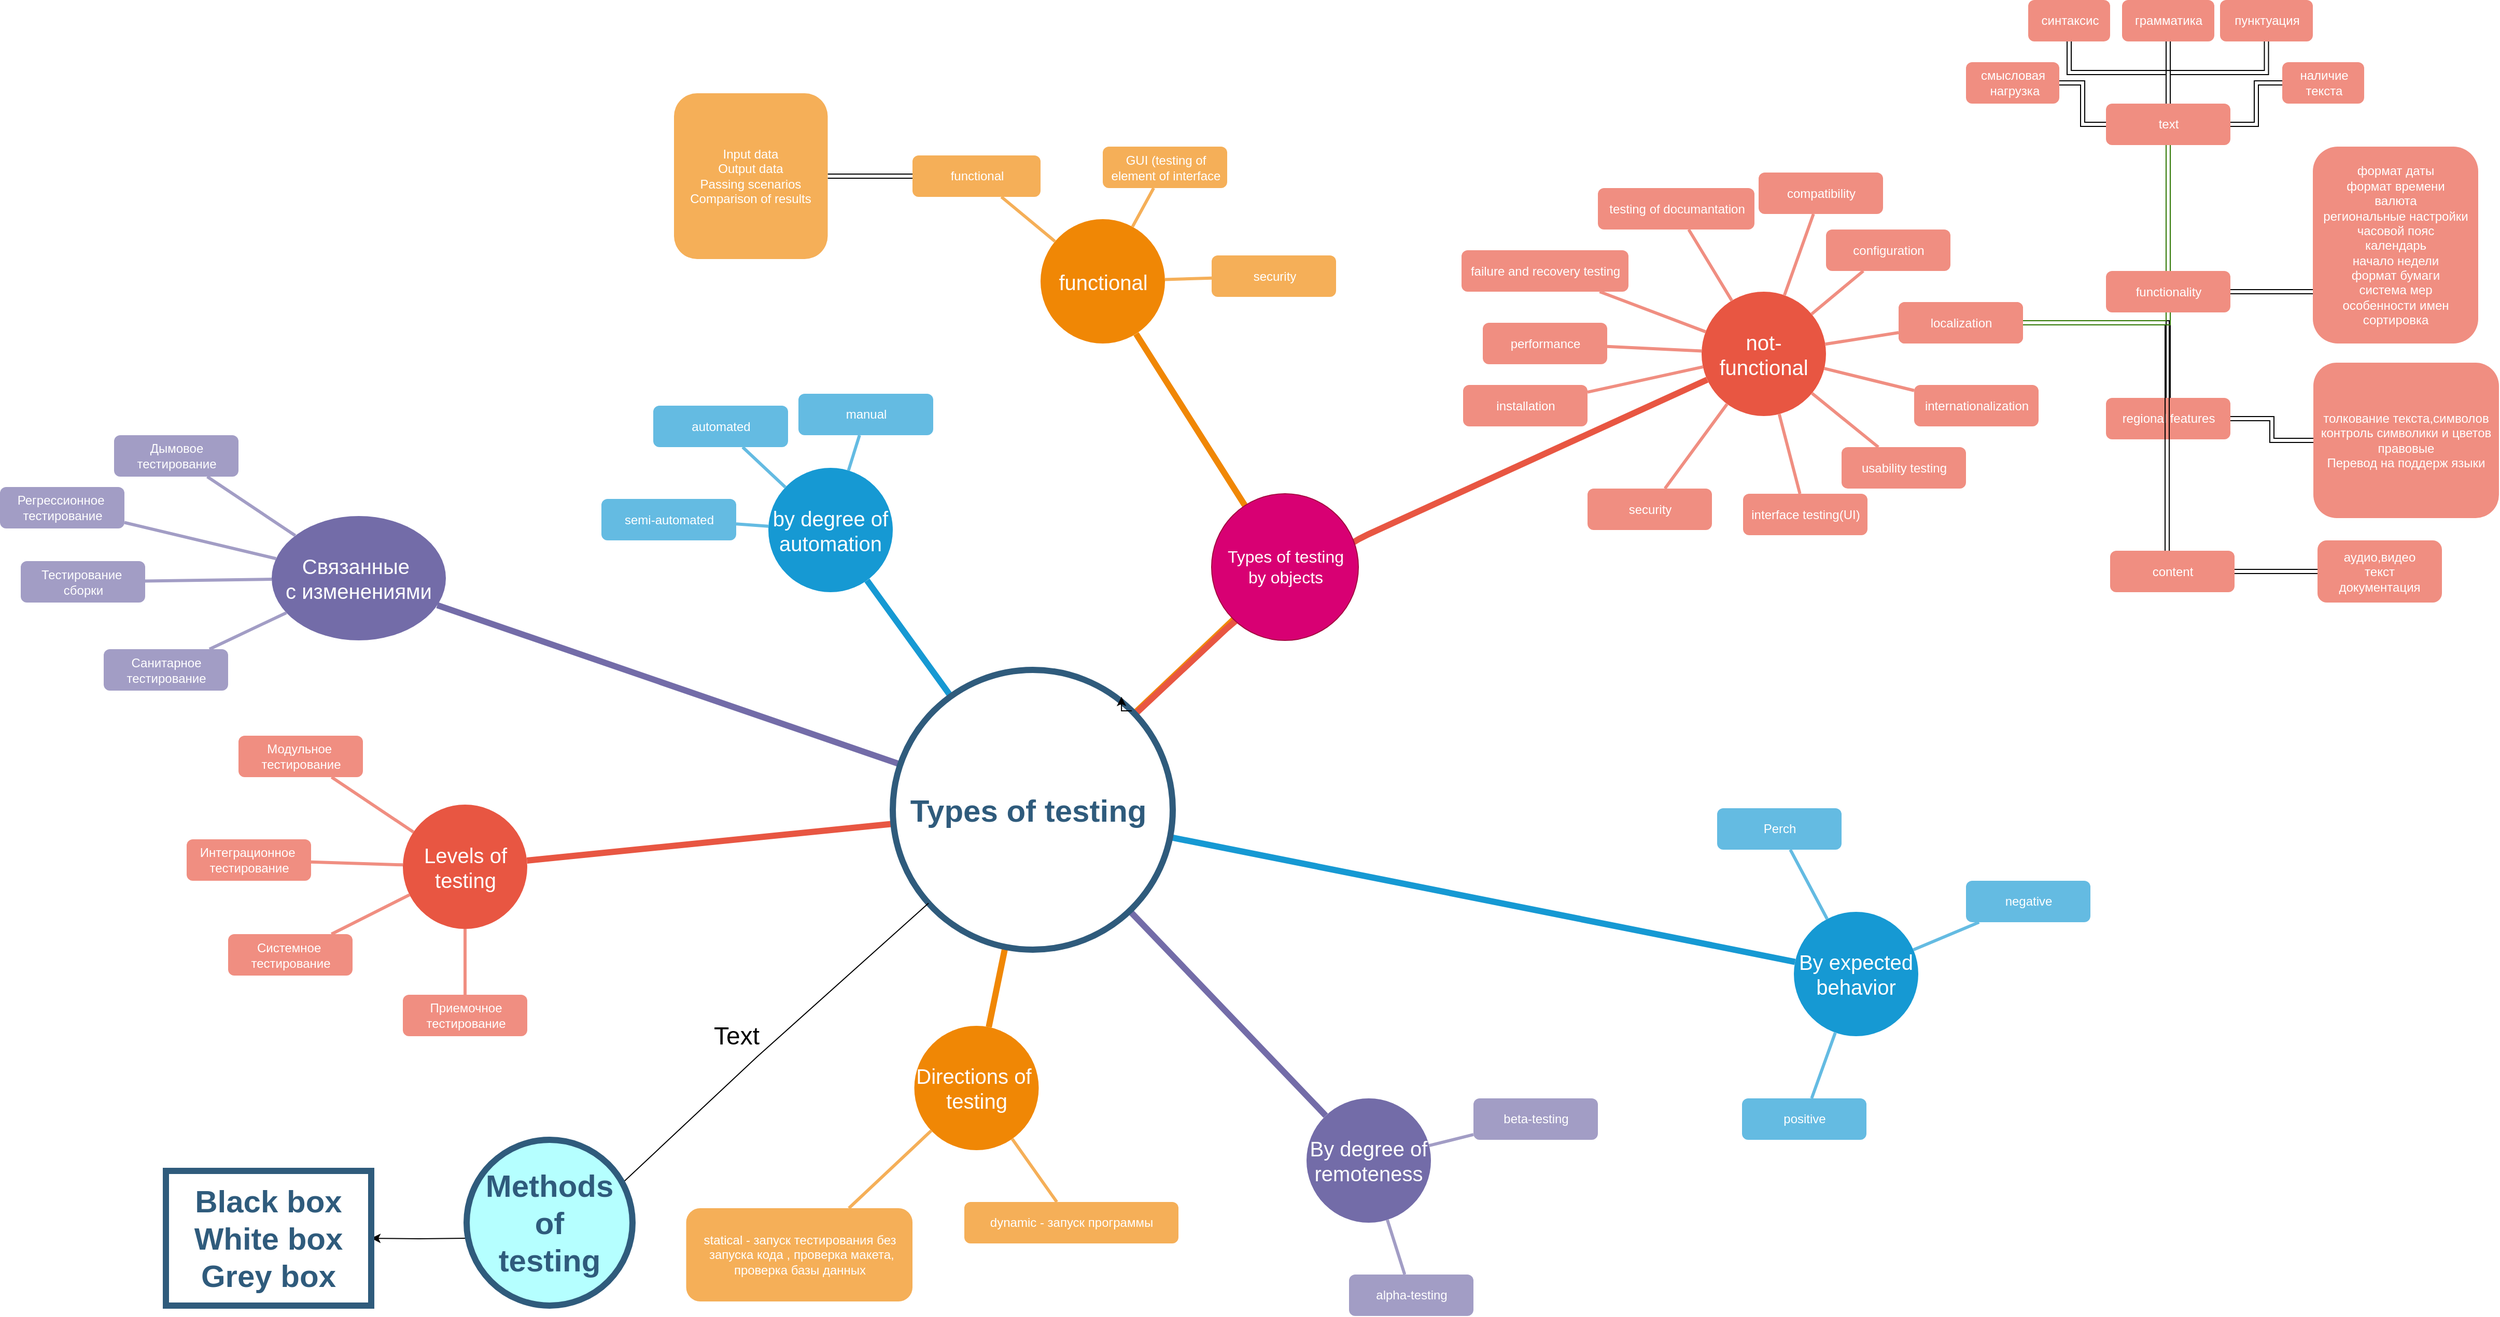 <mxfile version="20.3.5" type="github">
  <diagram id="6a731a19-8d31-9384-78a2-239565b7b9f0" name="Page-1">
    <mxGraphModel dx="3472" dy="2060" grid="1" gridSize="10" guides="1" tooltips="1" connect="1" arrows="1" fold="1" page="1" pageScale="1" pageWidth="1169" pageHeight="827" background="none" math="0" shadow="0">
      <root>
        <mxCell id="0" />
        <mxCell id="1" parent="0" />
        <mxCell id="1350" value="by degree of automation" style="ellipse;whiteSpace=wrap;html=1;shadow=0;fontFamily=Helvetica;fontSize=20;fontColor=#FFFFFF;align=center;strokeWidth=3;fillColor=#1699D3;strokeColor=none;" parent="1" vertex="1">
          <mxGeometry x="841" y="481.5" width="120" height="120" as="geometry" />
        </mxCell>
        <mxCell id="1351" value="functional" style="ellipse;whiteSpace=wrap;html=1;shadow=0;fontFamily=Helvetica;fontSize=20;fontColor=#FFFFFF;align=center;strokeWidth=3;fillColor=#F08705;strokeColor=none;gradientColor=none;" parent="1" vertex="1">
          <mxGeometry x="1103.5" y="241.5" width="120" height="120" as="geometry" />
        </mxCell>
        <mxCell id="1352" value="not-functional" style="ellipse;whiteSpace=wrap;html=1;shadow=0;fontFamily=Helvetica;fontSize=20;fontColor=#FFFFFF;align=center;strokeWidth=3;fillColor=#E85642;strokeColor=none;" parent="1" vertex="1">
          <mxGeometry x="1741" y="311.5" width="120" height="120" as="geometry" />
        </mxCell>
        <mxCell id="1353" value="By expected behavior" style="ellipse;whiteSpace=wrap;html=1;shadow=0;fontFamily=Helvetica;fontSize=20;fontColor=#FFFFFF;align=center;strokeWidth=3;fillColor=#1699D3;strokeColor=none;" parent="1" vertex="1">
          <mxGeometry x="1830" y="910" width="120" height="120" as="geometry" />
        </mxCell>
        <mxCell id="1354" value="By degree of remoteness" style="ellipse;whiteSpace=wrap;html=1;shadow=0;fontFamily=Helvetica;fontSize=20;fontColor=#FFFFFF;align=center;strokeWidth=3;fillColor=#736ca8;strokeColor=none;" parent="1" vertex="1">
          <mxGeometry x="1360" y="1090" width="120" height="120" as="geometry" />
        </mxCell>
        <mxCell id="1355" value="Directions of&amp;nbsp;&lt;br&gt;testing" style="ellipse;whiteSpace=wrap;html=1;shadow=0;fontFamily=Helvetica;fontSize=20;fontColor=#FFFFFF;align=center;strokeWidth=3;fillColor=#F08705;strokeColor=none;" parent="1" vertex="1">
          <mxGeometry x="981.75" y="1020" width="120" height="120" as="geometry" />
        </mxCell>
        <mxCell id="1356" value="Levels of testing" style="ellipse;whiteSpace=wrap;html=1;shadow=0;fontFamily=Helvetica;fontSize=20;fontColor=#FFFFFF;align=center;strokeWidth=3;fillColor=#E85642;strokeColor=none;" parent="1" vertex="1">
          <mxGeometry x="488.5" y="806.5" width="120" height="120" as="geometry" />
        </mxCell>
        <mxCell id="1359" style="endArrow=none;strokeWidth=6;strokeColor=#1699D3;html=1;" parent="1" source="1515" target="1350" edge="1">
          <mxGeometry relative="1" as="geometry" />
        </mxCell>
        <mxCell id="1360" style="endArrow=none;strokeWidth=6;strokeColor=#f08705;html=1;" parent="1" source="1515" target="1351" edge="1">
          <mxGeometry relative="1" as="geometry">
            <Array as="points">
              <mxPoint x="1340" y="580" />
            </Array>
          </mxGeometry>
        </mxCell>
        <mxCell id="1361" style="endArrow=none;strokeWidth=6;strokeColor=#E85642;html=1;" parent="1" source="1515" target="1352" edge="1">
          <mxGeometry relative="1" as="geometry">
            <Array as="points">
              <mxPoint x="1290" y="630" />
              <mxPoint x="1410" y="550" />
            </Array>
          </mxGeometry>
        </mxCell>
        <mxCell id="1362" style="endArrow=none;strokeWidth=6;strokeColor=#1699D3;html=1;" parent="1" source="1515" target="1353" edge="1">
          <mxGeometry relative="1" as="geometry" />
        </mxCell>
        <mxCell id="1363" style="endArrow=none;strokeWidth=6;strokeColor=#736CA8;html=1;" parent="1" source="1515" target="1516" edge="1">
          <mxGeometry relative="1" as="geometry" />
        </mxCell>
        <mxCell id="1364" style="endArrow=none;strokeWidth=6;strokeColor=#736ca8;html=1;" parent="1" source="1515" target="1354" edge="1">
          <mxGeometry relative="1" as="geometry" />
        </mxCell>
        <mxCell id="1365" value="" style="edgeStyle=none;endArrow=none;strokeWidth=6;strokeColor=#F08705;html=1;" parent="1" source="1515" target="1355" edge="1">
          <mxGeometry x="181" y="226.5" width="100" height="100" as="geometry">
            <mxPoint x="181" y="326.5" as="sourcePoint" />
            <mxPoint x="281" y="226.5" as="targetPoint" />
          </mxGeometry>
        </mxCell>
        <mxCell id="1366" value="" style="edgeStyle=none;endArrow=none;strokeWidth=6;strokeColor=#E85642;html=1;" parent="1" source="1515" target="1356" edge="1">
          <mxGeometry x="181" y="226.5" width="100" height="100" as="geometry">
            <mxPoint x="181" y="326.5" as="sourcePoint" />
            <mxPoint x="281" y="226.5" as="targetPoint" />
          </mxGeometry>
        </mxCell>
        <mxCell id="1369" value="semi-automated" style="rounded=1;fillColor=#64BBE2;strokeColor=none;strokeWidth=3;shadow=0;html=1;fontColor=#FFFFFF;" parent="1" vertex="1">
          <mxGeometry x="680" y="511.5" width="130" height="40" as="geometry" />
        </mxCell>
        <mxCell id="1370" value="automated" style="rounded=1;fillColor=#64BBE2;strokeColor=none;strokeWidth=3;shadow=0;html=1;fontColor=#FFFFFF;" parent="1" vertex="1">
          <mxGeometry x="730" y="421.5" width="130" height="40" as="geometry" />
        </mxCell>
        <mxCell id="1371" value="manual" style="rounded=1;fillColor=#64BBE2;strokeColor=none;strokeWidth=3;shadow=0;html=1;fontColor=#FFFFFF;" parent="1" vertex="1">
          <mxGeometry x="870" y="410" width="130" height="40" as="geometry" />
        </mxCell>
        <mxCell id="1381" value="" style="edgeStyle=none;endArrow=none;strokeWidth=3;strokeColor=#64BBE2;html=1;" parent="1" source="1350" target="1369" edge="1">
          <mxGeometry x="-221.5" y="56.5" width="100" height="100" as="geometry">
            <mxPoint x="-221.5" y="156.5" as="sourcePoint" />
            <mxPoint x="-121.5" y="56.5" as="targetPoint" />
          </mxGeometry>
        </mxCell>
        <mxCell id="1382" value="" style="edgeStyle=none;endArrow=none;strokeWidth=3;strokeColor=#64BBE2;html=1;" parent="1" source="1350" target="1370" edge="1">
          <mxGeometry x="-221.5" y="56.5" width="100" height="100" as="geometry">
            <mxPoint x="-221.5" y="156.5" as="sourcePoint" />
            <mxPoint x="-121.5" y="56.5" as="targetPoint" />
          </mxGeometry>
        </mxCell>
        <mxCell id="1383" value="" style="edgeStyle=none;endArrow=none;strokeWidth=3;strokeColor=#64BBE2;html=1;" parent="1" source="1350" target="1371" edge="1">
          <mxGeometry x="-221.5" y="56.5" width="100" height="100" as="geometry">
            <mxPoint x="-221.5" y="156.5" as="sourcePoint" />
            <mxPoint x="-121.5" y="56.5" as="targetPoint" />
          </mxGeometry>
        </mxCell>
        <mxCell id="yMDogHoE84hEe4hK3NDy-1593" value="" style="edgeStyle=orthogonalEdgeStyle;shape=link;rounded=0;orthogonalLoop=1;jettySize=auto;html=1;fontSize=24;fillColor=#3DA92C;" edge="1" parent="1" source="1393" target="yMDogHoE84hEe4hK3NDy-1592">
          <mxGeometry relative="1" as="geometry" />
        </mxCell>
        <mxCell id="1393" value="functional" style="rounded=1;fillColor=#f5af58;strokeColor=none;strokeWidth=3;shadow=0;html=1;fontColor=#FFFFFF;" parent="1" vertex="1">
          <mxGeometry x="980" y="180" width="123.5" height="40" as="geometry" />
        </mxCell>
        <mxCell id="1394" value="GUI (testing of&lt;br&gt;element of interface" style="rounded=1;fillColor=#f5af58;strokeColor=none;strokeWidth=3;shadow=0;html=1;fontColor=#FFFFFF;" parent="1" vertex="1">
          <mxGeometry x="1163.5" y="171.5" width="120" height="40" as="geometry" />
        </mxCell>
        <mxCell id="1395" value="security" style="rounded=1;fillColor=#f5af58;strokeColor=none;strokeWidth=3;shadow=0;html=1;fontColor=#FFFFFF;" parent="1" vertex="1">
          <mxGeometry x="1268.5" y="276.5" width="120" height="40" as="geometry" />
        </mxCell>
        <mxCell id="1405" value="" style="edgeStyle=none;endArrow=none;strokeWidth=3;strokeColor=#F5AF58;html=1;" parent="1" source="1351" target="1393" edge="1">
          <mxGeometry x="3.5" y="21.5" width="100" height="100" as="geometry">
            <mxPoint x="3.5" y="121.5" as="sourcePoint" />
            <mxPoint x="103.5" y="21.5" as="targetPoint" />
          </mxGeometry>
        </mxCell>
        <mxCell id="1406" value="" style="edgeStyle=none;endArrow=none;strokeWidth=3;strokeColor=#F5AF58;html=1;" parent="1" source="1351" target="1394" edge="1">
          <mxGeometry x="3.5" y="21.5" width="100" height="100" as="geometry">
            <mxPoint x="3.5" y="121.5" as="sourcePoint" />
            <mxPoint x="103.5" y="21.5" as="targetPoint" />
          </mxGeometry>
        </mxCell>
        <mxCell id="1407" value="" style="edgeStyle=none;endArrow=none;strokeWidth=3;strokeColor=#F5AF58;html=1;" parent="1" source="1351" target="1395" edge="1">
          <mxGeometry x="3.5" y="21.5" width="100" height="100" as="geometry">
            <mxPoint x="3.5" y="121.5" as="sourcePoint" />
            <mxPoint x="103.5" y="21.5" as="targetPoint" />
          </mxGeometry>
        </mxCell>
        <mxCell id="1412" value="internationalization" style="rounded=1;fillColor=#f08e81;strokeColor=none;strokeWidth=3;shadow=0;html=1;fontColor=#FFFFFF;" parent="1" vertex="1">
          <mxGeometry x="1946" y="401.5" width="120" height="40" as="geometry" />
        </mxCell>
        <mxCell id="1413" value="installation" style="rounded=1;fillColor=#f08e81;strokeColor=none;strokeWidth=3;shadow=0;html=1;fontColor=#FFFFFF;" parent="1" vertex="1">
          <mxGeometry x="1511" y="401.5" width="120" height="40" as="geometry" />
        </mxCell>
        <mxCell id="1414" value="performance" style="rounded=1;fillColor=#f08e81;strokeColor=none;strokeWidth=3;shadow=0;html=1;fontColor=#FFFFFF;" parent="1" vertex="1">
          <mxGeometry x="1530" y="341.5" width="120" height="40" as="geometry" />
        </mxCell>
        <mxCell id="yMDogHoE84hEe4hK3NDy-1545" style="edgeStyle=orthogonalEdgeStyle;rounded=0;orthogonalLoop=1;jettySize=auto;html=1;exitX=0;exitY=0.5;exitDx=0;exitDy=0;fontSize=24;" edge="1" parent="1" source="1415">
          <mxGeometry relative="1" as="geometry">
            <mxPoint x="1520" y="311.13" as="targetPoint" />
          </mxGeometry>
        </mxCell>
        <mxCell id="1415" value="failure and recovery testing" style="rounded=1;fillColor=#f08e81;strokeColor=none;strokeWidth=3;shadow=0;html=1;fontColor=#FFFFFF;" parent="1" vertex="1">
          <mxGeometry x="1509.5" y="271.5" width="161" height="40" as="geometry" />
        </mxCell>
        <mxCell id="1416" value="testing of documantation" style="rounded=1;fillColor=#f08e81;strokeColor=none;strokeWidth=3;shadow=0;html=1;fontColor=#FFFFFF;" parent="1" vertex="1">
          <mxGeometry x="1641" y="211.5" width="151" height="40" as="geometry" />
        </mxCell>
        <mxCell id="1417" value="compatibility" style="rounded=1;fillColor=#f08e81;strokeColor=none;strokeWidth=3;shadow=0;html=1;fontColor=#FFFFFF;" parent="1" vertex="1">
          <mxGeometry x="1796" y="196.5" width="120" height="40" as="geometry" />
        </mxCell>
        <mxCell id="1418" value="configuration" style="rounded=1;fillColor=#f08e81;strokeColor=none;strokeWidth=3;shadow=0;html=1;fontColor=#FFFFFF;" parent="1" vertex="1">
          <mxGeometry x="1861" y="251.5" width="120" height="40" as="geometry" />
        </mxCell>
        <mxCell id="1419" value="localization" style="rounded=1;fillColor=#f08e81;strokeColor=none;strokeWidth=3;shadow=0;html=1;fontColor=#FFFFFF;" parent="1" vertex="1">
          <mxGeometry x="1931" y="321.5" width="120" height="40" as="geometry" />
        </mxCell>
        <mxCell id="1420" value="security" style="rounded=1;fillColor=#f08e81;strokeColor=none;strokeWidth=3;shadow=0;html=1;fontColor=#FFFFFF;" parent="1" vertex="1">
          <mxGeometry x="1631" y="501.5" width="120" height="40" as="geometry" />
        </mxCell>
        <mxCell id="1421" value="interface testing(UI)" style="rounded=1;fillColor=#f08e81;strokeColor=none;strokeWidth=3;shadow=0;html=1;fontColor=#FFFFFF;" parent="1" vertex="1">
          <mxGeometry x="1781" y="506.5" width="120" height="40" as="geometry" />
        </mxCell>
        <mxCell id="1422" value="usability testing" style="rounded=1;fillColor=#f08e81;strokeColor=none;strokeWidth=3;shadow=0;html=1;fontColor=#FFFFFF;" parent="1" vertex="1">
          <mxGeometry x="1876" y="461.5" width="120" height="40" as="geometry" />
        </mxCell>
        <mxCell id="1424" value="" style="edgeStyle=none;endArrow=none;strokeWidth=3;strokeColor=#F08E81;html=1;" parent="1" source="1352" target="1413" edge="1">
          <mxGeometry x="31" y="106.5" width="100" height="100" as="geometry">
            <mxPoint x="31" y="206.5" as="sourcePoint" />
            <mxPoint x="131" y="106.5" as="targetPoint" />
          </mxGeometry>
        </mxCell>
        <mxCell id="1425" value="" style="edgeStyle=none;endArrow=none;strokeWidth=3;strokeColor=#F08E81;html=1;" parent="1" source="1352" target="1414" edge="1">
          <mxGeometry x="31" y="106.5" width="100" height="100" as="geometry">
            <mxPoint x="31" y="206.5" as="sourcePoint" />
            <mxPoint x="131" y="106.5" as="targetPoint" />
          </mxGeometry>
        </mxCell>
        <mxCell id="1426" value="" style="edgeStyle=none;endArrow=none;strokeWidth=3;strokeColor=#F08E81;html=1;" parent="1" source="1352" target="1415" edge="1">
          <mxGeometry x="31" y="106.5" width="100" height="100" as="geometry">
            <mxPoint x="31" y="206.5" as="sourcePoint" />
            <mxPoint x="131" y="106.5" as="targetPoint" />
          </mxGeometry>
        </mxCell>
        <mxCell id="1427" value="" style="edgeStyle=none;endArrow=none;strokeWidth=3;strokeColor=#F08E81;html=1;" parent="1" source="1352" target="1416" edge="1">
          <mxGeometry x="31" y="106.5" width="100" height="100" as="geometry">
            <mxPoint x="31" y="206.5" as="sourcePoint" />
            <mxPoint x="131" y="106.5" as="targetPoint" />
          </mxGeometry>
        </mxCell>
        <mxCell id="1428" value="" style="edgeStyle=none;endArrow=none;strokeWidth=3;strokeColor=#F08E81;html=1;" parent="1" source="1352" target="1417" edge="1">
          <mxGeometry x="31" y="106.5" width="100" height="100" as="geometry">
            <mxPoint x="31" y="206.5" as="sourcePoint" />
            <mxPoint x="131" y="106.5" as="targetPoint" />
          </mxGeometry>
        </mxCell>
        <mxCell id="1429" value="" style="edgeStyle=none;endArrow=none;strokeWidth=3;strokeColor=#F08E81;html=1;" parent="1" source="1352" target="1418" edge="1">
          <mxGeometry x="31" y="106.5" width="100" height="100" as="geometry">
            <mxPoint x="31" y="206.5" as="sourcePoint" />
            <mxPoint x="131" y="106.5" as="targetPoint" />
          </mxGeometry>
        </mxCell>
        <mxCell id="1430" value="" style="edgeStyle=none;endArrow=none;strokeWidth=3;strokeColor=#F08E81;html=1;" parent="1" source="1352" target="1419" edge="1">
          <mxGeometry x="31" y="106.5" width="100" height="100" as="geometry">
            <mxPoint x="31" y="206.5" as="sourcePoint" />
            <mxPoint x="131" y="106.5" as="targetPoint" />
          </mxGeometry>
        </mxCell>
        <mxCell id="1431" value="" style="edgeStyle=none;endArrow=none;strokeWidth=3;strokeColor=#F08E81;html=1;" parent="1" source="1352" target="1412" edge="1">
          <mxGeometry x="31" y="106.5" width="100" height="100" as="geometry">
            <mxPoint x="31" y="206.5" as="sourcePoint" />
            <mxPoint x="131" y="106.5" as="targetPoint" />
          </mxGeometry>
        </mxCell>
        <mxCell id="1432" value="" style="edgeStyle=none;endArrow=none;strokeWidth=3;strokeColor=#F08E81;html=1;" parent="1" source="1352" target="1422" edge="1">
          <mxGeometry x="31" y="106.5" width="100" height="100" as="geometry">
            <mxPoint x="31" y="206.5" as="sourcePoint" />
            <mxPoint x="131" y="106.5" as="targetPoint" />
          </mxGeometry>
        </mxCell>
        <mxCell id="1433" value="" style="edgeStyle=none;endArrow=none;strokeWidth=3;strokeColor=#F08E81;html=1;" parent="1" source="1352" target="1421" edge="1">
          <mxGeometry x="31" y="106.5" width="100" height="100" as="geometry">
            <mxPoint x="31" y="206.5" as="sourcePoint" />
            <mxPoint x="131" y="106.5" as="targetPoint" />
          </mxGeometry>
        </mxCell>
        <mxCell id="1434" value="" style="edgeStyle=none;endArrow=none;strokeWidth=3;strokeColor=#F08E81;html=1;" parent="1" source="1352" target="1420" edge="1">
          <mxGeometry x="31" y="106.5" width="100" height="100" as="geometry">
            <mxPoint x="31" y="206.5" as="sourcePoint" />
            <mxPoint x="131" y="106.5" as="targetPoint" />
          </mxGeometry>
        </mxCell>
        <mxCell id="1435" value="Perch" style="rounded=1;fillColor=#64BBE2;strokeColor=none;strokeWidth=3;shadow=0;html=1;fontColor=#FFFFFF;" parent="1" vertex="1">
          <mxGeometry x="1756" y="810" width="120" height="40" as="geometry" />
        </mxCell>
        <mxCell id="1441" value="positive" style="rounded=1;fillColor=#64BBE2;strokeColor=none;strokeWidth=3;shadow=0;html=1;fontColor=#FFFFFF;" parent="1" vertex="1">
          <mxGeometry x="1780" y="1090" width="120" height="40" as="geometry" />
        </mxCell>
        <mxCell id="1442" value="negative" style="rounded=1;fillColor=#64BBE2;strokeColor=none;strokeWidth=3;shadow=0;html=1;fontColor=#FFFFFF;" parent="1" vertex="1">
          <mxGeometry x="1996" y="880" width="120" height="40" as="geometry" />
        </mxCell>
        <mxCell id="1446" value="" style="edgeStyle=none;endArrow=none;strokeWidth=3;strokeColor=#64BBE2;html=1;" parent="1" source="1353" target="1435" edge="1">
          <mxGeometry x="-24" y="196.5" width="100" height="100" as="geometry">
            <mxPoint x="-24" y="296.5" as="sourcePoint" />
            <mxPoint x="76" y="196.5" as="targetPoint" />
          </mxGeometry>
        </mxCell>
        <mxCell id="1452" value="" style="edgeStyle=none;endArrow=none;strokeWidth=3;strokeColor=#64BBE2;html=1;" parent="1" source="1353" target="1442" edge="1">
          <mxGeometry x="-24" y="196.5" width="100" height="100" as="geometry">
            <mxPoint x="-24" y="296.5" as="sourcePoint" />
            <mxPoint x="76" y="196.5" as="targetPoint" />
          </mxGeometry>
        </mxCell>
        <mxCell id="1453" value="" style="edgeStyle=none;endArrow=none;strokeWidth=3;strokeColor=#64BBE2;html=1;" parent="1" source="1353" target="1441" edge="1">
          <mxGeometry x="-24" y="196.5" width="100" height="100" as="geometry">
            <mxPoint x="-24" y="296.5" as="sourcePoint" />
            <mxPoint x="76" y="196.5" as="targetPoint" />
          </mxGeometry>
        </mxCell>
        <mxCell id="1460" value="beta-testing" style="rounded=1;fillColor=#a29dc5;strokeColor=none;strokeWidth=3;shadow=0;html=1;fontColor=#FFFFFF;" parent="1" vertex="1">
          <mxGeometry x="1521" y="1090" width="120" height="40" as="geometry" />
        </mxCell>
        <mxCell id="1461" value="alpha-testing" style="rounded=1;fillColor=#a29dc5;strokeColor=none;strokeWidth=3;shadow=0;html=1;fontColor=#FFFFFF;" parent="1" vertex="1">
          <mxGeometry x="1401" y="1260" width="120" height="40" as="geometry" />
        </mxCell>
        <mxCell id="1463" value="" style="edgeStyle=none;endArrow=none;strokeWidth=3;strokeColor=#A29DC5;html=1;" parent="1" source="1354" target="1460" edge="1">
          <mxGeometry x="251" y="-103.5" width="100" height="100" as="geometry">
            <mxPoint x="251" y="-3.5" as="sourcePoint" />
            <mxPoint x="351" y="-103.5" as="targetPoint" />
          </mxGeometry>
        </mxCell>
        <mxCell id="1464" value="" style="edgeStyle=none;endArrow=none;strokeWidth=3;strokeColor=#A29DC5;html=1;" parent="1" source="1354" target="1461" edge="1">
          <mxGeometry x="251" y="-103.5" width="100" height="100" as="geometry">
            <mxPoint x="251" y="-3.5" as="sourcePoint" />
            <mxPoint x="351" y="-103.5" as="targetPoint" />
          </mxGeometry>
        </mxCell>
        <mxCell id="1472" value="dynamic - запуск программы" style="rounded=1;fillColor=#f5af58;strokeColor=none;strokeWidth=3;shadow=0;html=1;fontColor=#FFFFFF;" parent="1" vertex="1">
          <mxGeometry x="1030" y="1190" width="206.5" height="40" as="geometry" />
        </mxCell>
        <mxCell id="1474" value="statical - запуск тестирования без&lt;br&gt;&amp;nbsp;запуска кода , проверка макета, &lt;br&gt;проверка базы данных" style="rounded=1;fillColor=#f5af58;strokeColor=none;strokeWidth=3;shadow=0;html=1;fontColor=#FFFFFF;" parent="1" vertex="1">
          <mxGeometry x="761.75" y="1196" width="218.25" height="90" as="geometry" />
        </mxCell>
        <mxCell id="1484" value="" style="edgeStyle=none;endArrow=none;strokeWidth=3;strokeColor=#F5AF58;html=1;" parent="1" source="1355" target="1472" edge="1">
          <mxGeometry x="243.5" y="39" width="100" height="100" as="geometry">
            <mxPoint x="243.5" y="139" as="sourcePoint" />
            <mxPoint x="343.5" y="39" as="targetPoint" />
          </mxGeometry>
        </mxCell>
        <mxCell id="1486" value="" style="edgeStyle=none;endArrow=none;strokeWidth=3;strokeColor=#F5AF58;html=1;" parent="1" source="1355" target="1474" edge="1">
          <mxGeometry x="243.5" y="39" width="100" height="100" as="geometry">
            <mxPoint x="243.5" y="139" as="sourcePoint" />
            <mxPoint x="343.5" y="39" as="targetPoint" />
          </mxGeometry>
        </mxCell>
        <mxCell id="1495" value="Модульное&amp;nbsp;&lt;br&gt;тестирование" style="rounded=1;fillColor=#f08e81;strokeColor=none;strokeWidth=3;shadow=0;html=1;fontColor=#FFFFFF;" parent="1" vertex="1">
          <mxGeometry x="330" y="740" width="120" height="40" as="geometry" />
        </mxCell>
        <mxCell id="1496" value="Интеграционное&amp;nbsp;&lt;br&gt;тестирование" style="rounded=1;fillColor=#f08e81;strokeColor=none;strokeWidth=3;shadow=0;html=1;fontColor=#FFFFFF;" parent="1" vertex="1">
          <mxGeometry x="280" y="840" width="120" height="40" as="geometry" />
        </mxCell>
        <mxCell id="1497" value="Системное&amp;nbsp;&lt;br&gt;тестирование" style="rounded=1;fillColor=#f08e81;strokeColor=none;strokeWidth=3;shadow=0;html=1;fontColor=#FFFFFF;" parent="1" vertex="1">
          <mxGeometry x="320" y="931.5" width="120" height="40" as="geometry" />
        </mxCell>
        <mxCell id="1498" value="Приемочное &lt;br&gt;тестирование" style="rounded=1;fillColor=#f08e81;strokeColor=none;strokeWidth=3;shadow=0;html=1;fontColor=#FFFFFF;" parent="1" vertex="1">
          <mxGeometry x="488.5" y="990" width="120" height="40" as="geometry" />
        </mxCell>
        <mxCell id="1508" value="" style="edgeStyle=none;endArrow=none;strokeWidth=3;strokeColor=#F08E81;html=1;" parent="1" source="1356" target="1495" edge="1">
          <mxGeometry x="188.5" y="51.5" width="100" height="100" as="geometry">
            <mxPoint x="188.5" y="151.5" as="sourcePoint" />
            <mxPoint x="288.5" y="51.5" as="targetPoint" />
          </mxGeometry>
        </mxCell>
        <mxCell id="1509" value="" style="edgeStyle=none;endArrow=none;strokeWidth=3;strokeColor=#F08E81;html=1;" parent="1" source="1356" target="1496" edge="1">
          <mxGeometry x="188.5" y="51.5" width="100" height="100" as="geometry">
            <mxPoint x="188.5" y="151.5" as="sourcePoint" />
            <mxPoint x="288.5" y="51.5" as="targetPoint" />
          </mxGeometry>
        </mxCell>
        <mxCell id="1510" value="" style="edgeStyle=none;endArrow=none;strokeWidth=3;strokeColor=#F08E81;html=1;" parent="1" source="1356" target="1497" edge="1">
          <mxGeometry x="188.5" y="51.5" width="100" height="100" as="geometry">
            <mxPoint x="188.5" y="151.5" as="sourcePoint" />
            <mxPoint x="288.5" y="51.5" as="targetPoint" />
          </mxGeometry>
        </mxCell>
        <mxCell id="1511" value="" style="edgeStyle=none;endArrow=none;strokeWidth=3;strokeColor=#F08E81;html=1;" parent="1" source="1356" target="1498" edge="1">
          <mxGeometry x="188.5" y="51.5" width="100" height="100" as="geometry">
            <mxPoint x="188.5" y="151.5" as="sourcePoint" />
            <mxPoint x="288.5" y="51.5" as="targetPoint" />
          </mxGeometry>
        </mxCell>
        <mxCell id="1514" style="edgeStyle=orthogonalEdgeStyle;rounded=0;html=1;exitX=0.75;exitY=0;entryX=0.75;entryY=0;startArrow=none;startFill=0;endArrow=block;endFill=1;jettySize=auto;orthogonalLoop=1;strokeColor=#12aab5;strokeWidth=6;fontSize=20;fontColor=#2F5B7C;" parent="1" source="1414" target="1414" edge="1">
          <mxGeometry relative="1" as="geometry" />
        </mxCell>
        <mxCell id="1515" value="Types of testing&amp;nbsp;" style="ellipse;whiteSpace=wrap;html=1;shadow=0;fontFamily=Helvetica;fontSize=30;fontColor=#2F5B7C;align=center;strokeColor=#2F5B7C;strokeWidth=6;fillColor=#FFFFFF;fontStyle=1;gradientColor=none;" parent="1" vertex="1">
          <mxGeometry x="961" y="676.5" width="270" height="270" as="geometry" />
        </mxCell>
        <mxCell id="1516" value="Связанные&amp;nbsp;&lt;br&gt;с изменениями" style="ellipse;whiteSpace=wrap;html=1;shadow=0;fontFamily=Helvetica;fontSize=20;fontColor=#FFFFFF;align=center;strokeWidth=3;fillColor=#736ca8;strokeColor=none;" parent="1" vertex="1">
          <mxGeometry x="362" y="528" width="168" height="120" as="geometry" />
        </mxCell>
        <mxCell id="1522" value="Дымовое &lt;br&gt;тестирование" style="rounded=1;fillColor=#a29dc5;strokeColor=none;strokeWidth=3;shadow=0;html=1;fontColor=#FFFFFF;" parent="1" vertex="1">
          <mxGeometry x="210" y="450" width="120" height="40" as="geometry" />
        </mxCell>
        <mxCell id="1526" value="Санитарное &lt;br&gt;тестирование" style="rounded=1;fillColor=#a29dc5;strokeColor=none;strokeWidth=3;shadow=0;html=1;fontColor=#FFFFFF;" parent="1" vertex="1">
          <mxGeometry x="200" y="656.5" width="120" height="40" as="geometry" />
        </mxCell>
        <mxCell id="1527" value="Тестирование&amp;nbsp;&lt;br&gt;сборки" style="rounded=1;fillColor=#a29dc5;strokeColor=none;strokeWidth=3;shadow=0;html=1;fontColor=#FFFFFF;" parent="1" vertex="1">
          <mxGeometry x="120" y="571.5" width="120" height="40" as="geometry" />
        </mxCell>
        <mxCell id="1529" value="Регрессионное&amp;nbsp;&lt;br&gt;тестирование" style="rounded=1;fillColor=#a29dc5;strokeColor=none;strokeWidth=3;shadow=0;html=1;fontColor=#FFFFFF;" parent="1" vertex="1">
          <mxGeometry x="100" y="500" width="120" height="40" as="geometry" />
        </mxCell>
        <mxCell id="1534" value="" style="edgeStyle=none;endArrow=none;strokeWidth=3;strokeColor=#A29DC5;html=1;" parent="1" source="1516" target="1522" edge="1">
          <mxGeometry x="-1498" y="-303.5" width="100" height="100" as="geometry">
            <mxPoint x="-1498" y="-203.5" as="sourcePoint" />
            <mxPoint x="-1398" y="-303.5" as="targetPoint" />
          </mxGeometry>
        </mxCell>
        <mxCell id="1538" value="" style="edgeStyle=none;endArrow=none;strokeWidth=3;strokeColor=#A29DC5;html=1;" parent="1" source="1516" target="1526" edge="1">
          <mxGeometry x="-1498" y="-303.5" width="100" height="100" as="geometry">
            <mxPoint x="-1498" y="-203.5" as="sourcePoint" />
            <mxPoint x="-1398" y="-303.5" as="targetPoint" />
          </mxGeometry>
        </mxCell>
        <mxCell id="1539" value="" style="edgeStyle=none;endArrow=none;strokeWidth=3;strokeColor=#A29DC5;html=1;" parent="1" source="1516" target="1527" edge="1">
          <mxGeometry x="-1498" y="-303.5" width="100" height="100" as="geometry">
            <mxPoint x="-1498" y="-203.5" as="sourcePoint" />
            <mxPoint x="-1398" y="-303.5" as="targetPoint" />
          </mxGeometry>
        </mxCell>
        <mxCell id="1540" value="" style="edgeStyle=none;endArrow=none;strokeWidth=3;strokeColor=#A29DC5;html=1;" parent="1" source="1516" target="1529" edge="1">
          <mxGeometry x="-1498" y="-303.5" width="100" height="100" as="geometry">
            <mxPoint x="-1498" y="-203.5" as="sourcePoint" />
            <mxPoint x="-1398" y="-303.5" as="targetPoint" />
          </mxGeometry>
        </mxCell>
        <mxCell id="1542" style="edgeStyle=none;rounded=0;html=1;exitX=0.5;exitY=1;endArrow=none;endFill=0;jettySize=auto;orthogonalLoop=1;strokeColor=#736CA8;strokeWidth=2;fillColor=#64bbe2;fontSize=20;fontColor=#23445D;" parent="1" source="1529" target="1529" edge="1">
          <mxGeometry relative="1" as="geometry" />
        </mxCell>
        <mxCell id="yMDogHoE84hEe4hK3NDy-1542" value="&lt;font size=&quot;3&quot;&gt;Types of testing&lt;br&gt;by objects&lt;br&gt;&lt;/font&gt;" style="ellipse;whiteSpace=wrap;html=1;aspect=fixed;fillColor=#d80073;strokeColor=#A50040;fontColor=#ffffff;" vertex="1" parent="1">
          <mxGeometry x="1268.5" y="506.5" width="141.5" height="141.5" as="geometry" />
        </mxCell>
        <mxCell id="yMDogHoE84hEe4hK3NDy-1543" style="edgeStyle=orthogonalEdgeStyle;rounded=0;orthogonalLoop=1;jettySize=auto;html=1;exitX=1;exitY=0;exitDx=0;exitDy=0;entryX=0.817;entryY=0.096;entryDx=0;entryDy=0;entryPerimeter=0;" edge="1" parent="1" source="1515" target="1515">
          <mxGeometry relative="1" as="geometry" />
        </mxCell>
        <mxCell id="yMDogHoE84hEe4hK3NDy-1588" value="" style="edgeStyle=orthogonalEdgeStyle;shape=link;rounded=0;orthogonalLoop=1;jettySize=auto;html=1;fontSize=24;fillColor=#3DA92C;" edge="1" parent="1" source="yMDogHoE84hEe4hK3NDy-1560" target="yMDogHoE84hEe4hK3NDy-1587">
          <mxGeometry relative="1" as="geometry" />
        </mxCell>
        <mxCell id="yMDogHoE84hEe4hK3NDy-1591" value="" style="edgeStyle=orthogonalEdgeStyle;shape=link;rounded=0;orthogonalLoop=1;jettySize=auto;html=1;fontSize=24;fillColor=#3DA92C;" edge="1" parent="1" source="yMDogHoE84hEe4hK3NDy-1560" target="yMDogHoE84hEe4hK3NDy-1566">
          <mxGeometry relative="1" as="geometry" />
        </mxCell>
        <mxCell id="yMDogHoE84hEe4hK3NDy-1560" value="regional features" style="rounded=1;fillColor=#f08e81;strokeColor=none;strokeWidth=3;shadow=0;html=1;fontColor=#FFFFFF;" vertex="1" parent="1">
          <mxGeometry x="2131" y="414" width="120" height="40" as="geometry" />
        </mxCell>
        <mxCell id="yMDogHoE84hEe4hK3NDy-1565" value="" style="edgeStyle=orthogonalEdgeStyle;shape=link;rounded=0;orthogonalLoop=1;jettySize=auto;html=1;fontSize=24;" edge="1" parent="1" source="yMDogHoE84hEe4hK3NDy-1562" target="yMDogHoE84hEe4hK3NDy-1564">
          <mxGeometry relative="1" as="geometry">
            <Array as="points">
              <mxPoint x="2190" y="341" />
            </Array>
          </mxGeometry>
        </mxCell>
        <mxCell id="yMDogHoE84hEe4hK3NDy-1569" value="" style="edgeStyle=orthogonalEdgeStyle;shape=link;rounded=0;orthogonalLoop=1;jettySize=auto;html=1;fontSize=24;fillColor=#3DA92C;strokeColor=#2D7600;" edge="1" parent="1" source="yMDogHoE84hEe4hK3NDy-1562" target="yMDogHoE84hEe4hK3NDy-1568">
          <mxGeometry relative="1" as="geometry">
            <Array as="points">
              <mxPoint x="2191" y="341" />
            </Array>
          </mxGeometry>
        </mxCell>
        <mxCell id="yMDogHoE84hEe4hK3NDy-1562" value="localization" style="rounded=1;fillColor=#f08e81;strokeColor=none;strokeWidth=3;shadow=0;html=1;fontColor=#FFFFFF;" vertex="1" parent="1">
          <mxGeometry x="1931" y="321.5" width="120" height="40" as="geometry" />
        </mxCell>
        <mxCell id="yMDogHoE84hEe4hK3NDy-1590" value="" style="edgeStyle=orthogonalEdgeStyle;shape=link;rounded=0;orthogonalLoop=1;jettySize=auto;html=1;fontSize=24;fillColor=#3DA92C;" edge="1" parent="1" source="yMDogHoE84hEe4hK3NDy-1564" target="yMDogHoE84hEe4hK3NDy-1589">
          <mxGeometry relative="1" as="geometry" />
        </mxCell>
        <mxCell id="yMDogHoE84hEe4hK3NDy-1564" value="content" style="rounded=1;fillColor=#f08e81;strokeColor=none;strokeWidth=3;shadow=0;html=1;fontColor=#FFFFFF;" vertex="1" parent="1">
          <mxGeometry x="2135" y="561.5" width="120" height="40" as="geometry" />
        </mxCell>
        <mxCell id="yMDogHoE84hEe4hK3NDy-1583" value="" style="edgeStyle=orthogonalEdgeStyle;shape=link;rounded=0;orthogonalLoop=1;jettySize=auto;html=1;fontSize=24;fillColor=#3DA92C;" edge="1" parent="1" source="yMDogHoE84hEe4hK3NDy-1566" target="yMDogHoE84hEe4hK3NDy-1582">
          <mxGeometry relative="1" as="geometry" />
        </mxCell>
        <mxCell id="yMDogHoE84hEe4hK3NDy-1566" value="functionality" style="rounded=1;fillColor=#f08e81;strokeColor=none;strokeWidth=3;shadow=0;html=1;fontColor=#FFFFFF;" vertex="1" parent="1">
          <mxGeometry x="2131" y="291.5" width="120" height="40" as="geometry" />
        </mxCell>
        <mxCell id="yMDogHoE84hEe4hK3NDy-1571" value="" style="edgeStyle=orthogonalEdgeStyle;shape=link;rounded=0;orthogonalLoop=1;jettySize=auto;html=1;fontSize=24;fillColor=#3DA92C;" edge="1" parent="1" source="yMDogHoE84hEe4hK3NDy-1568" target="yMDogHoE84hEe4hK3NDy-1570">
          <mxGeometry relative="1" as="geometry" />
        </mxCell>
        <mxCell id="yMDogHoE84hEe4hK3NDy-1574" value="" style="edgeStyle=orthogonalEdgeStyle;shape=link;rounded=0;orthogonalLoop=1;jettySize=auto;html=1;fontSize=24;fillColor=#3DA92C;" edge="1" parent="1" source="yMDogHoE84hEe4hK3NDy-1568" target="yMDogHoE84hEe4hK3NDy-1573">
          <mxGeometry relative="1" as="geometry" />
        </mxCell>
        <mxCell id="yMDogHoE84hEe4hK3NDy-1576" value="" style="edgeStyle=orthogonalEdgeStyle;shape=link;rounded=0;orthogonalLoop=1;jettySize=auto;html=1;fontSize=24;fillColor=#3DA92C;" edge="1" parent="1" source="yMDogHoE84hEe4hK3NDy-1568" target="yMDogHoE84hEe4hK3NDy-1575">
          <mxGeometry relative="1" as="geometry" />
        </mxCell>
        <mxCell id="yMDogHoE84hEe4hK3NDy-1578" value="" style="edgeStyle=orthogonalEdgeStyle;shape=link;rounded=0;orthogonalLoop=1;jettySize=auto;html=1;fontSize=24;fillColor=#3DA92C;" edge="1" parent="1" source="yMDogHoE84hEe4hK3NDy-1568" target="yMDogHoE84hEe4hK3NDy-1577">
          <mxGeometry relative="1" as="geometry" />
        </mxCell>
        <mxCell id="yMDogHoE84hEe4hK3NDy-1581" value="" style="edgeStyle=orthogonalEdgeStyle;shape=link;rounded=0;orthogonalLoop=1;jettySize=auto;html=1;fontSize=24;fillColor=#3DA92C;" edge="1" parent="1" source="yMDogHoE84hEe4hK3NDy-1568" target="yMDogHoE84hEe4hK3NDy-1580">
          <mxGeometry relative="1" as="geometry" />
        </mxCell>
        <mxCell id="yMDogHoE84hEe4hK3NDy-1568" value="text" style="rounded=1;fillColor=#f08e81;strokeColor=none;strokeWidth=3;shadow=0;html=1;fontColor=#FFFFFF;" vertex="1" parent="1">
          <mxGeometry x="2131" y="130" width="120" height="40" as="geometry" />
        </mxCell>
        <mxCell id="yMDogHoE84hEe4hK3NDy-1570" value="синтаксис" style="rounded=1;fillColor=#f08e81;strokeColor=none;strokeWidth=3;shadow=0;html=1;fontColor=#FFFFFF;" vertex="1" parent="1">
          <mxGeometry x="2056" y="30" width="79" height="40" as="geometry" />
        </mxCell>
        <mxCell id="yMDogHoE84hEe4hK3NDy-1573" value="наличие &lt;br&gt;текста" style="rounded=1;fillColor=#f08e81;strokeColor=none;strokeWidth=3;shadow=0;html=1;fontColor=#FFFFFF;" vertex="1" parent="1">
          <mxGeometry x="2301" y="90" width="79" height="40" as="geometry" />
        </mxCell>
        <mxCell id="yMDogHoE84hEe4hK3NDy-1575" value="смысловая&lt;br&gt;&amp;nbsp;нагрузка" style="rounded=1;fillColor=#f08e81;strokeColor=none;strokeWidth=3;shadow=0;html=1;fontColor=#FFFFFF;" vertex="1" parent="1">
          <mxGeometry x="1996" y="90" width="90" height="40" as="geometry" />
        </mxCell>
        <mxCell id="yMDogHoE84hEe4hK3NDy-1577" value="пунктуация" style="rounded=1;fillColor=#f08e81;strokeColor=none;strokeWidth=3;shadow=0;html=1;fontColor=#FFFFFF;" vertex="1" parent="1">
          <mxGeometry x="2241" y="30" width="89.5" height="40" as="geometry" />
        </mxCell>
        <mxCell id="yMDogHoE84hEe4hK3NDy-1580" value="грамматика" style="rounded=1;fillColor=#f08e81;strokeColor=none;strokeWidth=3;shadow=0;html=1;fontColor=#FFFFFF;" vertex="1" parent="1">
          <mxGeometry x="2146.5" y="30" width="89" height="40" as="geometry" />
        </mxCell>
        <mxCell id="yMDogHoE84hEe4hK3NDy-1582" value="functionality" style="rounded=1;fillColor=#f08e81;strokeColor=none;strokeWidth=3;shadow=0;html=1;fontColor=#FFFFFF;" vertex="1" parent="1">
          <mxGeometry x="2331" y="291.5" width="120" height="40" as="geometry" />
        </mxCell>
        <mxCell id="yMDogHoE84hEe4hK3NDy-1584" value="формат даты&lt;br&gt;формат времени&lt;br&gt;валюта&lt;br&gt;региональные настройки&lt;br&gt;часовой пояс&lt;br&gt;календарь&lt;br&gt;начало недели&lt;br&gt;формат бумаги&lt;br&gt;система мер&lt;br&gt;особенности имен&lt;br&gt;сортировка" style="rounded=1;fillColor=#f08e81;strokeColor=none;strokeWidth=3;shadow=0;html=1;fontColor=#FFFFFF;" vertex="1" parent="1">
          <mxGeometry x="2330.5" y="171.5" width="159.5" height="190" as="geometry" />
        </mxCell>
        <mxCell id="yMDogHoE84hEe4hK3NDy-1587" value="толкование текста,символов&lt;br&gt;контроль символики и цветов&lt;br&gt;правовые&lt;br&gt;Перевод на поддерж языки" style="whiteSpace=wrap;html=1;fillColor=#f08e81;strokeColor=none;fontColor=#FFFFFF;rounded=1;strokeWidth=3;shadow=0;" vertex="1" parent="1">
          <mxGeometry x="2331" y="380" width="179" height="150" as="geometry" />
        </mxCell>
        <mxCell id="yMDogHoE84hEe4hK3NDy-1589" value="аудио,видео&lt;br&gt;текст&lt;br&gt;документация" style="whiteSpace=wrap;html=1;fillColor=#f08e81;strokeColor=none;fontColor=#FFFFFF;rounded=1;strokeWidth=3;shadow=0;" vertex="1" parent="1">
          <mxGeometry x="2335" y="551.5" width="120" height="60" as="geometry" />
        </mxCell>
        <mxCell id="yMDogHoE84hEe4hK3NDy-1592" value="Input data&lt;br&gt;Output data&lt;br&gt;Passing scenarios&lt;br&gt;Comparison of results" style="whiteSpace=wrap;html=1;fillColor=#f5af58;strokeColor=none;fontColor=#FFFFFF;rounded=1;strokeWidth=3;shadow=0;" vertex="1" parent="1">
          <mxGeometry x="750" y="120" width="148.25" height="160" as="geometry" />
        </mxCell>
        <mxCell id="yMDogHoE84hEe4hK3NDy-1602" value="" style="edgeStyle=orthogonalEdgeStyle;rounded=0;orthogonalLoop=1;jettySize=auto;html=1;fontSize=24;fillColor=#3DA92C;" edge="1" parent="1" target="yMDogHoE84hEe4hK3NDy-1601">
          <mxGeometry relative="1" as="geometry">
            <mxPoint x="550" y="1225.0" as="sourcePoint" />
          </mxGeometry>
        </mxCell>
        <mxCell id="yMDogHoE84hEe4hK3NDy-1599" value="Text" style="text;html=1;align=center;verticalAlign=middle;resizable=0;points=[];autosize=1;strokeColor=none;fillColor=none;fontSize=24;" vertex="1" parent="1">
          <mxGeometry x="790" y="1020" width="40" height="20" as="geometry" />
        </mxCell>
        <mxCell id="yMDogHoE84hEe4hK3NDy-1600" value="" style="endArrow=none;html=1;rounded=0;fontSize=24;fillColor=#3DA92C;exitX=0.227;exitY=0.034;exitDx=0;exitDy=0;exitPerimeter=0;" edge="1" parent="1" target="1515">
          <mxGeometry width="50" height="50" relative="1" as="geometry">
            <mxPoint x="689.104" y="1182.139" as="sourcePoint" />
            <mxPoint x="880" y="1050" as="targetPoint" />
            <Array as="points">
              <mxPoint x="830" y="1050" />
            </Array>
          </mxGeometry>
        </mxCell>
        <mxCell id="yMDogHoE84hEe4hK3NDy-1601" value="Black box&lt;br&gt;White box&lt;br&gt;Grey box" style="whiteSpace=wrap;html=1;fontSize=30;fillColor=#FFFFFF;strokeColor=#2F5B7C;fontColor=#2F5B7C;shadow=0;strokeWidth=6;fontStyle=1;gradientColor=none;" vertex="1" parent="1">
          <mxGeometry x="260" y="1160" width="198" height="130" as="geometry" />
        </mxCell>
        <mxCell id="yMDogHoE84hEe4hK3NDy-1603" value="Methods&lt;br&gt;of&lt;br&gt;testing" style="ellipse;whiteSpace=wrap;html=1;shadow=0;fontFamily=Helvetica;fontSize=30;fontColor=#2F5B7C;align=center;strokeColor=#2F5B7C;strokeWidth=6;fillColor=#B5FFFF;fontStyle=1;gradientColor=none;" vertex="1" parent="1">
          <mxGeometry x="550" y="1130" width="160" height="160" as="geometry" />
        </mxCell>
      </root>
    </mxGraphModel>
  </diagram>
</mxfile>
